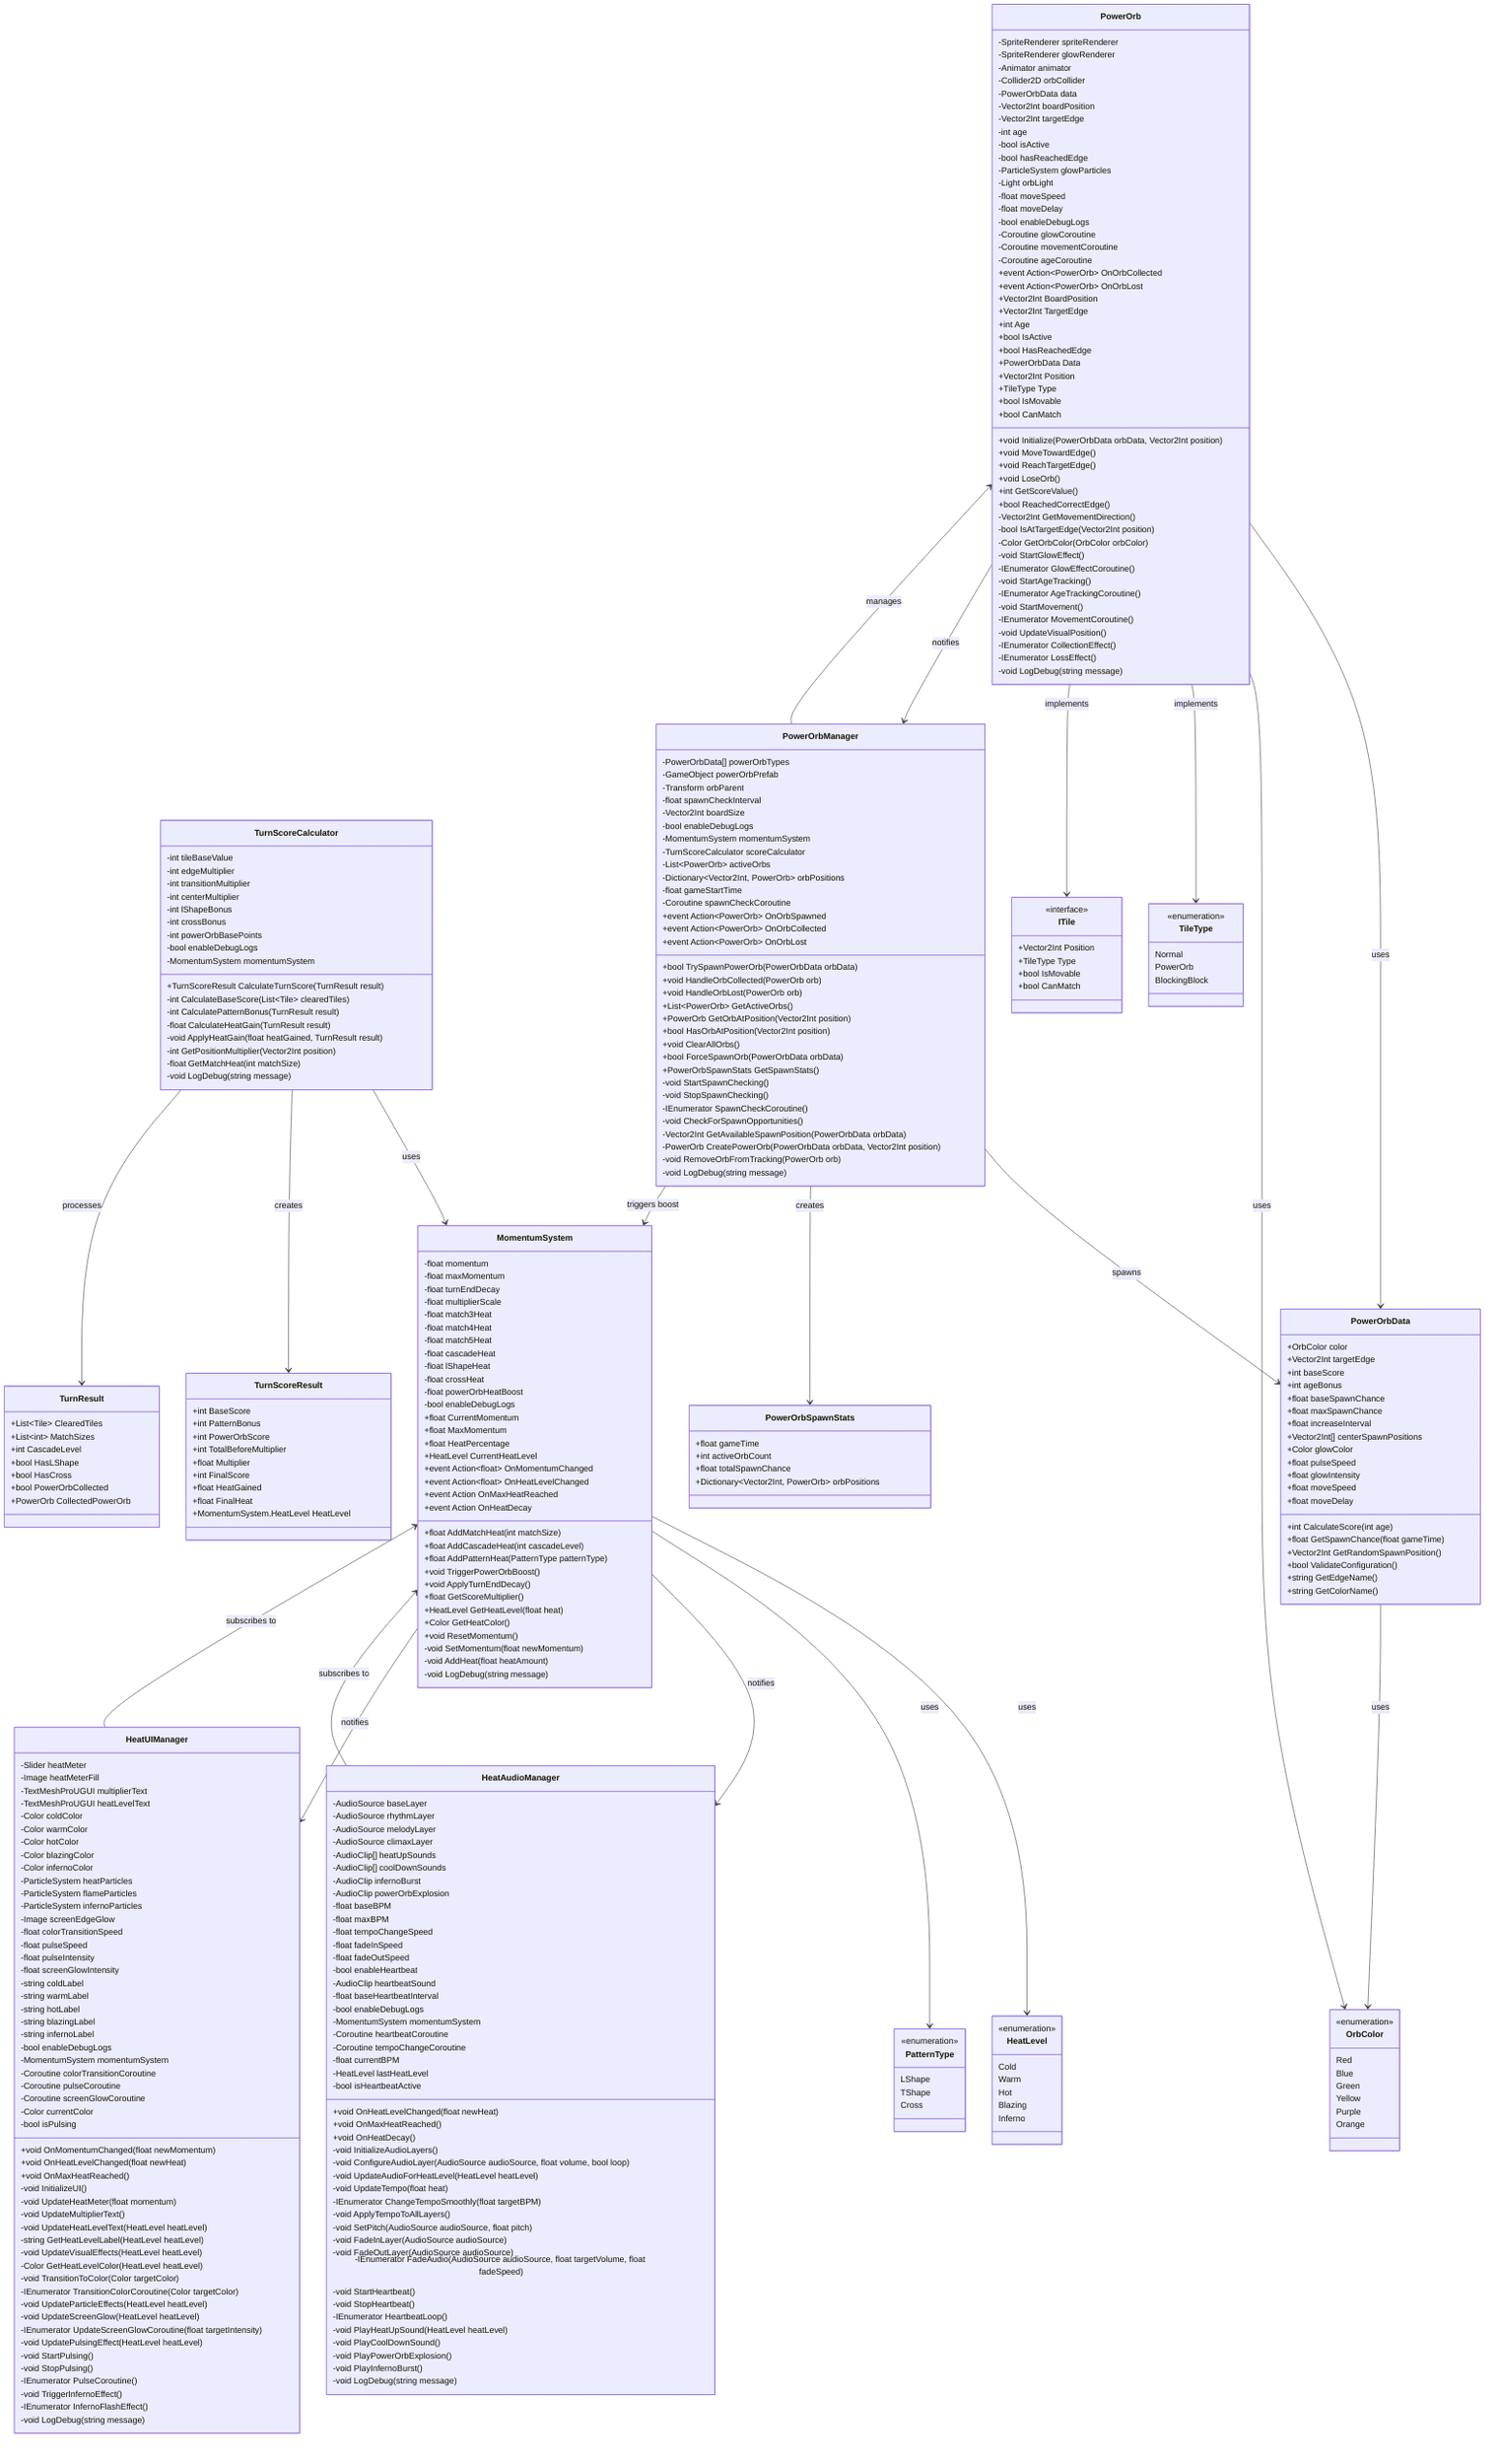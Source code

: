 classDiagram
    %% Momentum-Based Scoring System Classes
    
    class MomentumSystem {
        -float momentum
        -float maxMomentum
        -float turnEndDecay
        -float multiplierScale
        -float match3Heat
        -float match4Heat
        -float match5Heat
        -float cascadeHeat
        -float lShapeHeat
        -float crossHeat
        -float powerOrbHeatBoost
        -bool enableDebugLogs
        +float CurrentMomentum
        +float MaxMomentum
        +float HeatPercentage
        +HeatLevel CurrentHeatLevel
        +event Action~float~ OnMomentumChanged
        +event Action~float~ OnHeatLevelChanged
        +event Action OnMaxHeatReached
        +event Action OnHeatDecay
        +float AddMatchHeat(int matchSize)
        +float AddCascadeHeat(int cascadeLevel)
        +float AddPatternHeat(PatternType patternType)
        +void TriggerPowerOrbBoost()
        +void ApplyTurnEndDecay()
        +float GetScoreMultiplier()
        +HeatLevel GetHeatLevel(float heat)
        +Color GetHeatColor()
        +void ResetMomentum()
        -void SetMomentum(float newMomentum)
        -void AddHeat(float heatAmount)
        -void LogDebug(string message)
    }
    
    class HeatLevel {
        <<enumeration>>
        Cold
        Warm
        Hot
        Blazing
        Inferno
    }
    
    class PatternType {
        <<enumeration>>
        LShape
        TShape
        Cross
    }
    
    class TurnScoreCalculator {
        -int tileBaseValue
        -int edgeMultiplier
        -int transitionMultiplier
        -int centerMultiplier
        -int lShapeBonus
        -int crossBonus
        -int powerOrbBasePoints
        -bool enableDebugLogs
        -MomentumSystem momentumSystem
        +TurnScoreResult CalculateTurnScore(TurnResult result)
        -int CalculateBaseScore(List~Tile~ clearedTiles)
        -int CalculatePatternBonus(TurnResult result)
        -float CalculateHeatGain(TurnResult result)
        -void ApplyHeatGain(float heatGained, TurnResult result)
        -int GetPositionMultiplier(Vector2Int position)
        -float GetMatchHeat(int matchSize)
        -void LogDebug(string message)
    }
    
    class TurnScoreResult {
        +int BaseScore
        +int PatternBonus
        +int PowerOrbScore
        +int TotalBeforeMultiplier
        +float Multiplier
        +int FinalScore
        +float HeatGained
        +float FinalHeat
        +MomentumSystem.HeatLevel HeatLevel
    }
    
    class TurnResult {
        +List~Tile~ ClearedTiles
        +List~int~ MatchSizes
        +int CascadeLevel
        +bool HasLShape
        +bool HasCross
        +bool PowerOrbCollected
        +PowerOrb CollectedPowerOrb
    }
    
    class HeatAudioManager {
        -AudioSource baseLayer
        -AudioSource rhythmLayer
        -AudioSource melodyLayer
        -AudioSource climaxLayer
        -AudioClip[] heatUpSounds
        -AudioClip[] coolDownSounds
        -AudioClip infernoBurst
        -AudioClip powerOrbExplosion
        -float baseBPM
        -float maxBPM
        -float tempoChangeSpeed
        -float fadeInSpeed
        -float fadeOutSpeed
        -bool enableHeartbeat
        -AudioClip heartbeatSound
        -float baseHeartbeatInterval
        -bool enableDebugLogs
        -MomentumSystem momentumSystem
        -Coroutine heartbeatCoroutine
        -Coroutine tempoChangeCoroutine
        -float currentBPM
        -HeatLevel lastHeatLevel
        -bool isHeartbeatActive
        +void OnHeatLevelChanged(float newHeat)
        +void OnMaxHeatReached()
        +void OnHeatDecay()
        -void InitializeAudioLayers()
        -void ConfigureAudioLayer(AudioSource audioSource, float volume, bool loop)
        -void UpdateAudioForHeatLevel(HeatLevel heatLevel)
        -void UpdateTempo(float heat)
        -IEnumerator ChangeTempoSmoothly(float targetBPM)
        -void ApplyTempoToAllLayers()
        -void SetPitch(AudioSource audioSource, float pitch)
        -void FadeInLayer(AudioSource audioSource)
        -void FadeOutLayer(AudioSource audioSource)
        -IEnumerator FadeAudio(AudioSource audioSource, float targetVolume, float fadeSpeed)
        -void StartHeartbeat()
        -void StopHeartbeat()
        -IEnumerator HeartbeatLoop()
        -void PlayHeatUpSound(HeatLevel heatLevel)
        -void PlayCoolDownSound()
        -void PlayPowerOrbExplosion()
        -void PlayInfernoBurst()
        -void LogDebug(string message)
    }
    
    class HeatUIManager {
        -Slider heatMeter
        -Image heatMeterFill
        -TextMeshProUGUI multiplierText
        -TextMeshProUGUI heatLevelText
        -Color coldColor
        -Color warmColor
        -Color hotColor
        -Color blazingColor
        -Color infernoColor
        -ParticleSystem heatParticles
        -ParticleSystem flameParticles
        -ParticleSystem infernoParticles
        -Image screenEdgeGlow
        -float colorTransitionSpeed
        -float pulseSpeed
        -float pulseIntensity
        -float screenGlowIntensity
        -string coldLabel
        -string warmLabel
        -string hotLabel
        -string blazingLabel
        -string infernoLabel
        -bool enableDebugLogs
        -MomentumSystem momentumSystem
        -Coroutine colorTransitionCoroutine
        -Coroutine pulseCoroutine
        -Coroutine screenGlowCoroutine
        -Color currentColor
        -bool isPulsing
        +void OnMomentumChanged(float newMomentum)
        +void OnHeatLevelChanged(float newHeat)
        +void OnMaxHeatReached()
        -void InitializeUI()
        -void UpdateHeatMeter(float momentum)
        -void UpdateMultiplierText()
        -void UpdateHeatLevelText(HeatLevel heatLevel)
        -string GetHeatLevelLabel(HeatLevel heatLevel)
        -void UpdateVisualEffects(HeatLevel heatLevel)
        -Color GetHeatLevelColor(HeatLevel heatLevel)
        -void TransitionToColor(Color targetColor)
        -IEnumerator TransitionColorCoroutine(Color targetColor)
        -void UpdateParticleEffects(HeatLevel heatLevel)
        -void UpdateScreenGlow(HeatLevel heatLevel)
        -IEnumerator UpdateScreenGlowCoroutine(float targetIntensity)
        -void UpdatePulsingEffect(HeatLevel heatLevel)
        -void StartPulsing()
        -void StopPulsing()
        -IEnumerator PulseCoroutine()
        -void TriggerInfernoEffect()
        -IEnumerator InfernoFlashEffect()
        -void LogDebug(string message)
    }
    
    class PowerOrb {
        -SpriteRenderer spriteRenderer
        -SpriteRenderer glowRenderer
        -Animator animator
        -Collider2D orbCollider
        -PowerOrbData data
        -Vector2Int boardPosition
        -Vector2Int targetEdge
        -int age
        -bool isActive
        -bool hasReachedEdge
        -ParticleSystem glowParticles
        -Light orbLight
        -float moveSpeed
        -float moveDelay
        -bool enableDebugLogs
        -Coroutine glowCoroutine
        -Coroutine movementCoroutine
        -Coroutine ageCoroutine
        +event Action~PowerOrb~ OnOrbCollected
        +event Action~PowerOrb~ OnOrbLost
        +Vector2Int BoardPosition
        +Vector2Int TargetEdge
        +int Age
        +bool IsActive
        +bool HasReachedEdge
        +PowerOrbData Data
        +Vector2Int Position
        +TileType Type
        +bool IsMovable
        +bool CanMatch
        +void Initialize(PowerOrbData orbData, Vector2Int position)
        +void MoveTowardEdge()
        +void ReachTargetEdge()
        +void LoseOrb()
        +int GetScoreValue()
        +bool ReachedCorrectEdge()
        -Vector2Int GetMovementDirection()
        -bool IsAtTargetEdge(Vector2Int position)
        -Color GetOrbColor(OrbColor orbColor)
        -void StartGlowEffect()
        -IEnumerator GlowEffectCoroutine()
        -void StartAgeTracking()
        -IEnumerator AgeTrackingCoroutine()
        -void StartMovement()
        -IEnumerator MovementCoroutine()
        -void UpdateVisualPosition()
        -IEnumerator CollectionEffect()
        -IEnumerator LossEffect()
        -void LogDebug(string message)
    }
    
    class PowerOrbManager {
        -PowerOrbData[] powerOrbTypes
        -GameObject powerOrbPrefab
        -Transform orbParent
        -float spawnCheckInterval
        -Vector2Int boardSize
        -bool enableDebugLogs
        -MomentumSystem momentumSystem
        -TurnScoreCalculator scoreCalculator
        -List~PowerOrb~ activeOrbs
        -Dictionary~Vector2Int, PowerOrb~ orbPositions
        -float gameStartTime
        -Coroutine spawnCheckCoroutine
        +event Action~PowerOrb~ OnOrbSpawned
        +event Action~PowerOrb~ OnOrbCollected
        +event Action~PowerOrb~ OnOrbLost
        +bool TrySpawnPowerOrb(PowerOrbData orbData)
        +void HandleOrbCollected(PowerOrb orb)
        +void HandleOrbLost(PowerOrb orb)
        +List~PowerOrb~ GetActiveOrbs()
        +PowerOrb GetOrbAtPosition(Vector2Int position)
        +bool HasOrbAtPosition(Vector2Int position)
        +void ClearAllOrbs()
        +bool ForceSpawnOrb(PowerOrbData orbData)
        +PowerOrbSpawnStats GetSpawnStats()
        -void StartSpawnChecking()
        -void StopSpawnChecking()
        -IEnumerator SpawnCheckCoroutine()
        -void CheckForSpawnOpportunities()
        -Vector2Int GetAvailableSpawnPosition(PowerOrbData orbData)
        -PowerOrb CreatePowerOrb(PowerOrbData orbData, Vector2Int position)
        -void RemoveOrbFromTracking(PowerOrb orb)
        -void LogDebug(string message)
    }
    
    class PowerOrbData {
        +OrbColor color
        +Vector2Int targetEdge
        +int baseScore
        +int ageBonus
        +float baseSpawnChance
        +float maxSpawnChance
        +float increaseInterval
        +Vector2Int[] centerSpawnPositions
        +Color glowColor
        +float pulseSpeed
        +float glowIntensity
        +float moveSpeed
        +float moveDelay
        +int CalculateScore(int age)
        +float GetSpawnChance(float gameTime)
        +Vector2Int GetRandomSpawnPosition()
        +bool ValidateConfiguration()
        +string GetEdgeName()
        +string GetColorName()
    }
    
    class PowerOrbSpawnStats {
        +float gameTime
        +int activeOrbCount
        +float totalSpawnChance
        +Dictionary~Vector2Int, PowerOrb~ orbPositions
    }
    
    class OrbColor {
        <<enumeration>>
        Red
        Blue
        Green
        Yellow
        Purple
        Orange
    }
    
    class TileType {
        <<enumeration>>
        Normal
        PowerOrb
        BlockingBlock
    }
    
    class ITile {
        <<interface>>
        +Vector2Int Position
        +TileType Type
        +bool IsMovable
        +bool CanMatch
    }
    
    %% Relationships
    MomentumSystem --> HeatLevel : uses
    MomentumSystem --> PatternType : uses
    MomentumSystem --> HeatAudioManager : notifies
    MomentumSystem --> HeatUIManager : notifies
    
    TurnScoreCalculator --> MomentumSystem : uses
    TurnScoreCalculator --> TurnScoreResult : creates
    TurnScoreCalculator --> TurnResult : processes
    
    HeatAudioManager --> MomentumSystem : subscribes to
    HeatUIManager --> MomentumSystem : subscribes to
    
    PowerOrb --> PowerOrbData : uses
    PowerOrb --> OrbColor : uses
    PowerOrb --> TileType : implements
    PowerOrb --> ITile : implements
    PowerOrb --> PowerOrbManager : notifies
    
    PowerOrbManager --> PowerOrb : manages
    PowerOrbManager --> PowerOrbData : spawns
    PowerOrbManager --> PowerOrbSpawnStats : creates
    PowerOrbManager --> MomentumSystem : triggers boost
    
    PowerOrbData --> OrbColor : uses